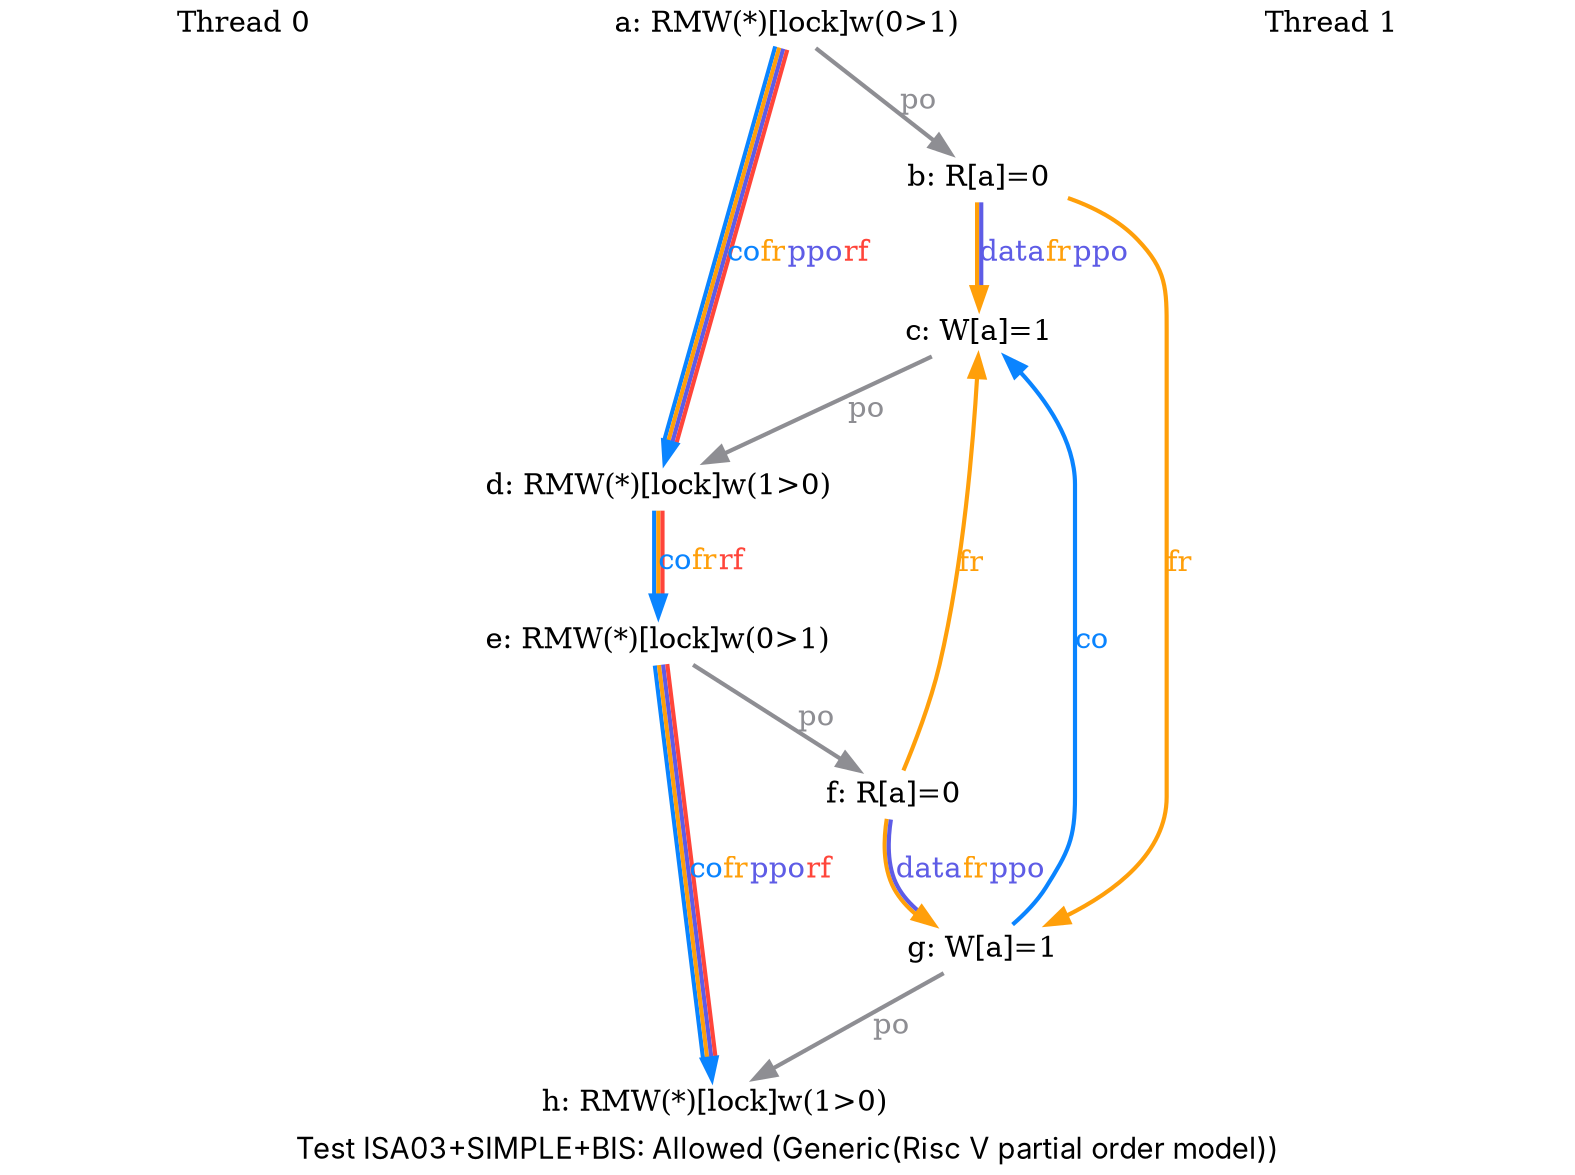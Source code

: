 digraph G {

splines=spline;
pad="0.000000";
fontname="SF Pro Display";

/* legend */
fontsize=14;
label="Test ISA03+SIMPLE+BIS: Allowed (Generic(Risc V partial order model))";


/* the unlocked events */
proc0_label_node [shape=none, fontsize=14, label="Thread 0", pos="1.000000,4.050000!", fixedsize=true, width=3.250000, height=0.281250]
eiid0 [label="a: RMW(*)[lock]w(0>1)", shape="none", fontsize=14, pos="1.000000,3.375000!", fixedsize="false", height="0.194444", width="3.500000"];
eiid1 [label="b: R[a]=0", shape="none", fontsize=14, pos="1.000000,2.250000!", fixedsize="false", height="0.194444", width="1.166667"];
eiid2 [label="c: W[a]=1", shape="none", fontsize=14, pos="1.000000,1.125000!", fixedsize="false", height="0.194444", width="1.166667"];
eiid3 [label="d: RMW(*)[lock]w(1>0)", shape="none", fontsize=14, pos="1.000000,0.000000!", fixedsize="false", height="0.194444", width="3.500000"];
proc1_label_node [shape=none, fontsize=14, label="Thread 1", pos="6.000000,4.050000!", fixedsize=true, width=3.250000, height=0.281250]
eiid4 [label="e: RMW(*)[lock]w(0>1)", shape="none", fontsize=14, pos="6.000000,3.375000!", fixedsize="false", height="0.194444", width="3.500000"];
eiid5 [label="f: R[a]=0", shape="none", fontsize=14, pos="6.000000,2.250000!", fixedsize="false", height="0.194444", width="1.166667"];
eiid6 [label="g: W[a]=1", shape="none", fontsize=14, pos="6.000000,1.125000!", fixedsize="false", height="0.194444", width="1.166667"];
eiid7 [label="h: RMW(*)[lock]w(1>0)", shape="none", fontsize=14, pos="6.000000,0.000000!", fixedsize="false", height="0.194444", width="3.500000"];

/* the intra_causality_data edges */


/* the intra_causality_control edges */

/* the poi edges */
/* the rfmap edges */


/* The viewed-before edges */
eiid0 -> eiid1 [label=<<font color="#8E8E93">po</font>>, color="#8E8E93", fontsize=14, penwidth="2.000000", arrowsize="1.000000"];
eiid0 -> eiid3 [label=<<font color="#0A84FF">co</font><font color="#FF9F0A">fr</font><font color="#5E5CE6">ppo</font><font color="#FF453A">rf</font>>, color="#0A84FF:#FF9F0A:#5E5CE6:#FF453A", fontsize=14, penwidth="2.000000", arrowsize="1.000000"];
eiid1 -> eiid2 [label=<<font color="#5E5CE6">data</font><font color="#FF9F0A">fr</font><font color="#5E5CE6">ppo</font>>, color="#FF9F0A:#5E5CE6", fontsize=14, penwidth="2.000000", arrowsize="1.000000"];
eiid1 -> eiid6 [label=<<font color="#FF9F0A">fr</font>>, color="#FF9F0A", fontsize=14, penwidth="2.000000", arrowsize="1.000000"];
eiid2 -> eiid3 [label=<<font color="#8E8E93">po</font>>, color="#8E8E93", fontsize=14, penwidth="2.000000", arrowsize="1.000000"];
eiid3 -> eiid4 [label=<<font color="#0A84FF">co</font><font color="#FF9F0A">fr</font><font color="#FF453A">rf</font>>, color="#0A84FF:#FF9F0A:#FF453A", fontsize=14, penwidth="2.000000", arrowsize="1.000000"];
eiid4 -> eiid5 [label=<<font color="#8E8E93">po</font>>, color="#8E8E93", fontsize=14, penwidth="2.000000", arrowsize="1.000000"];
eiid4 -> eiid7 [label=<<font color="#0A84FF">co</font><font color="#FF9F0A">fr</font><font color="#5E5CE6">ppo</font><font color="#FF453A">rf</font>>, color="#0A84FF:#FF9F0A:#5E5CE6:#FF453A", fontsize=14, penwidth="2.000000", arrowsize="1.000000"];
eiid5 -> eiid2 [label=<<font color="#FF9F0A">fr</font>>, color="#FF9F0A", fontsize=14, penwidth="2.000000", arrowsize="1.000000"];
eiid5 -> eiid6 [label=<<font color="#5E5CE6">data</font><font color="#FF9F0A">fr</font><font color="#5E5CE6">ppo</font>>, color="#FF9F0A:#5E5CE6", fontsize=14, penwidth="2.000000", arrowsize="1.000000"];
eiid6 -> eiid2 [label=<<font color="#0A84FF">co</font>>, color="#0A84FF", fontsize=14, penwidth="2.000000", arrowsize="1.000000"];
eiid6 -> eiid7 [label=<<font color="#8E8E93">po</font>>, color="#8E8E93", fontsize=14, penwidth="2.000000", arrowsize="1.000000"];
}
